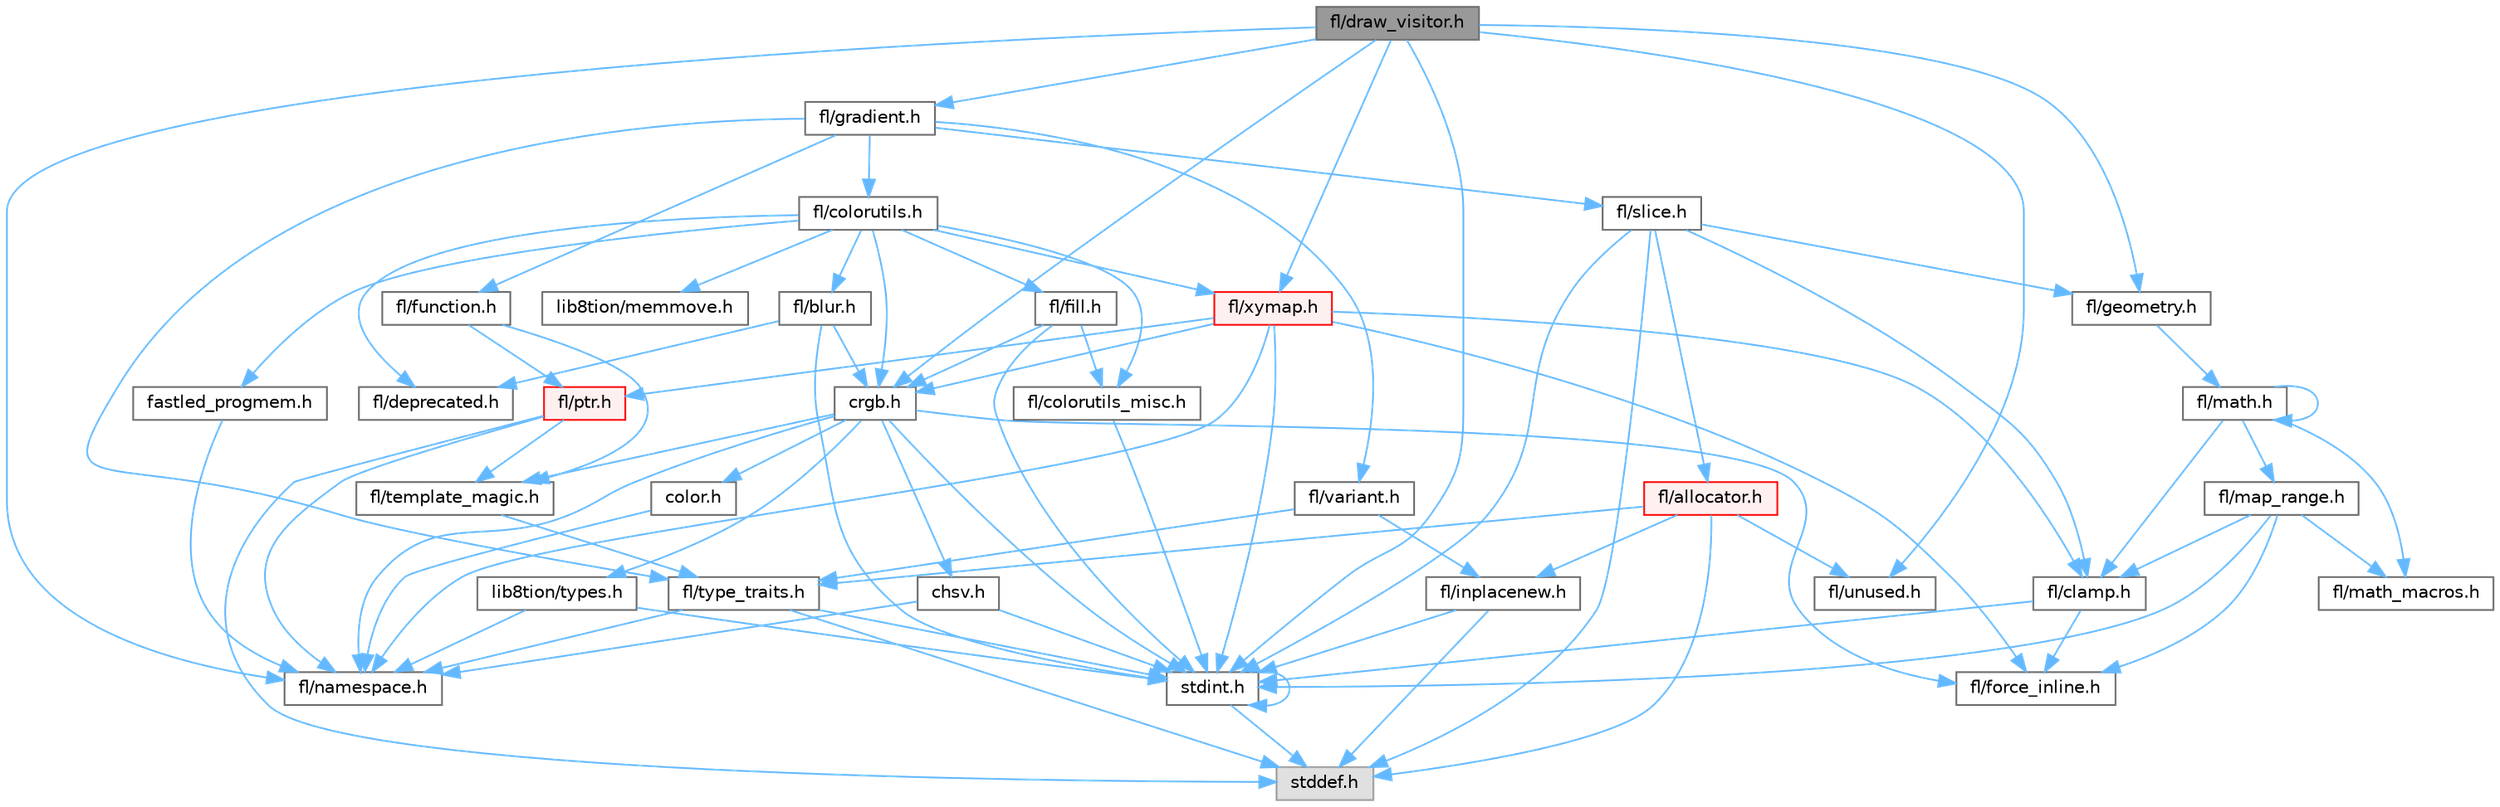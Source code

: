 digraph "fl/draw_visitor.h"
{
 // INTERACTIVE_SVG=YES
 // LATEX_PDF_SIZE
  bgcolor="transparent";
  edge [fontname=Helvetica,fontsize=10,labelfontname=Helvetica,labelfontsize=10];
  node [fontname=Helvetica,fontsize=10,shape=box,height=0.2,width=0.4];
  Node1 [id="Node000001",label="fl/draw_visitor.h",height=0.2,width=0.4,color="gray40", fillcolor="grey60", style="filled", fontcolor="black",tooltip=" "];
  Node1 -> Node2 [id="edge1_Node000001_Node000002",color="steelblue1",style="solid",tooltip=" "];
  Node2 [id="Node000002",label="stdint.h",height=0.2,width=0.4,color="grey40", fillcolor="white", style="filled",URL="$df/dd8/stdint_8h.html",tooltip=" "];
  Node2 -> Node3 [id="edge2_Node000002_Node000003",color="steelblue1",style="solid",tooltip=" "];
  Node3 [id="Node000003",label="stddef.h",height=0.2,width=0.4,color="grey60", fillcolor="#E0E0E0", style="filled",tooltip=" "];
  Node2 -> Node2 [id="edge3_Node000002_Node000002",color="steelblue1",style="solid",tooltip=" "];
  Node1 -> Node4 [id="edge4_Node000001_Node000004",color="steelblue1",style="solid",tooltip=" "];
  Node4 [id="Node000004",label="crgb.h",height=0.2,width=0.4,color="grey40", fillcolor="white", style="filled",URL="$db/dd1/crgb_8h.html",tooltip="Defines the red, green, and blue (RGB) pixel struct."];
  Node4 -> Node2 [id="edge5_Node000004_Node000002",color="steelblue1",style="solid",tooltip=" "];
  Node4 -> Node5 [id="edge6_Node000004_Node000005",color="steelblue1",style="solid",tooltip=" "];
  Node5 [id="Node000005",label="chsv.h",height=0.2,width=0.4,color="grey40", fillcolor="white", style="filled",URL="$d8/dd0/chsv_8h.html",tooltip="Defines the hue, saturation, and value (HSV) pixel struct."];
  Node5 -> Node2 [id="edge7_Node000005_Node000002",color="steelblue1",style="solid",tooltip=" "];
  Node5 -> Node6 [id="edge8_Node000005_Node000006",color="steelblue1",style="solid",tooltip=" "];
  Node6 [id="Node000006",label="fl/namespace.h",height=0.2,width=0.4,color="grey40", fillcolor="white", style="filled",URL="$df/d2a/namespace_8h.html",tooltip="Implements the FastLED namespace macros."];
  Node4 -> Node6 [id="edge9_Node000004_Node000006",color="steelblue1",style="solid",tooltip=" "];
  Node4 -> Node7 [id="edge10_Node000004_Node000007",color="steelblue1",style="solid",tooltip=" "];
  Node7 [id="Node000007",label="color.h",height=0.2,width=0.4,color="grey40", fillcolor="white", style="filled",URL="$d2/d6b/src_2color_8h.html",tooltip="Contains definitions for color correction and temperature."];
  Node7 -> Node6 [id="edge11_Node000007_Node000006",color="steelblue1",style="solid",tooltip=" "];
  Node4 -> Node8 [id="edge12_Node000004_Node000008",color="steelblue1",style="solid",tooltip=" "];
  Node8 [id="Node000008",label="lib8tion/types.h",height=0.2,width=0.4,color="grey40", fillcolor="white", style="filled",URL="$d9/ddf/lib8tion_2types_8h.html",tooltip="Defines fractional types used for lib8tion functions."];
  Node8 -> Node2 [id="edge13_Node000008_Node000002",color="steelblue1",style="solid",tooltip=" "];
  Node8 -> Node6 [id="edge14_Node000008_Node000006",color="steelblue1",style="solid",tooltip=" "];
  Node4 -> Node9 [id="edge15_Node000004_Node000009",color="steelblue1",style="solid",tooltip=" "];
  Node9 [id="Node000009",label="fl/force_inline.h",height=0.2,width=0.4,color="grey40", fillcolor="white", style="filled",URL="$d4/d64/force__inline_8h.html",tooltip=" "];
  Node4 -> Node10 [id="edge16_Node000004_Node000010",color="steelblue1",style="solid",tooltip=" "];
  Node10 [id="Node000010",label="fl/template_magic.h",height=0.2,width=0.4,color="grey40", fillcolor="white", style="filled",URL="$d8/d0c/template__magic_8h.html",tooltip=" "];
  Node10 -> Node11 [id="edge17_Node000010_Node000011",color="steelblue1",style="solid",tooltip=" "];
  Node11 [id="Node000011",label="fl/type_traits.h",height=0.2,width=0.4,color="grey40", fillcolor="white", style="filled",URL="$df/d63/type__traits_8h.html",tooltip=" "];
  Node11 -> Node3 [id="edge18_Node000011_Node000003",color="steelblue1",style="solid",tooltip=" "];
  Node11 -> Node2 [id="edge19_Node000011_Node000002",color="steelblue1",style="solid",tooltip=" "];
  Node11 -> Node6 [id="edge20_Node000011_Node000006",color="steelblue1",style="solid",tooltip=" "];
  Node1 -> Node12 [id="edge21_Node000001_Node000012",color="steelblue1",style="solid",tooltip=" "];
  Node12 [id="Node000012",label="fl/geometry.h",height=0.2,width=0.4,color="grey40", fillcolor="white", style="filled",URL="$d4/d67/geometry_8h.html",tooltip=" "];
  Node12 -> Node13 [id="edge22_Node000012_Node000013",color="steelblue1",style="solid",tooltip=" "];
  Node13 [id="Node000013",label="fl/math.h",height=0.2,width=0.4,color="grey40", fillcolor="white", style="filled",URL="$df/db1/math_8h.html",tooltip=" "];
  Node13 -> Node14 [id="edge23_Node000013_Node000014",color="steelblue1",style="solid",tooltip=" "];
  Node14 [id="Node000014",label="fl/clamp.h",height=0.2,width=0.4,color="grey40", fillcolor="white", style="filled",URL="$d6/dd3/clamp_8h.html",tooltip=" "];
  Node14 -> Node2 [id="edge24_Node000014_Node000002",color="steelblue1",style="solid",tooltip=" "];
  Node14 -> Node9 [id="edge25_Node000014_Node000009",color="steelblue1",style="solid",tooltip=" "];
  Node13 -> Node15 [id="edge26_Node000013_Node000015",color="steelblue1",style="solid",tooltip=" "];
  Node15 [id="Node000015",label="fl/map_range.h",height=0.2,width=0.4,color="grey40", fillcolor="white", style="filled",URL="$d1/d47/map__range_8h.html",tooltip=" "];
  Node15 -> Node2 [id="edge27_Node000015_Node000002",color="steelblue1",style="solid",tooltip=" "];
  Node15 -> Node14 [id="edge28_Node000015_Node000014",color="steelblue1",style="solid",tooltip=" "];
  Node15 -> Node9 [id="edge29_Node000015_Node000009",color="steelblue1",style="solid",tooltip=" "];
  Node15 -> Node16 [id="edge30_Node000015_Node000016",color="steelblue1",style="solid",tooltip=" "];
  Node16 [id="Node000016",label="fl/math_macros.h",height=0.2,width=0.4,color="grey40", fillcolor="white", style="filled",URL="$d8/db8/math__macros_8h.html",tooltip=" "];
  Node13 -> Node16 [id="edge31_Node000013_Node000016",color="steelblue1",style="solid",tooltip=" "];
  Node13 -> Node13 [id="edge32_Node000013_Node000013",color="steelblue1",style="solid",tooltip=" "];
  Node1 -> Node17 [id="edge33_Node000001_Node000017",color="steelblue1",style="solid",tooltip=" "];
  Node17 [id="Node000017",label="fl/gradient.h",height=0.2,width=0.4,color="grey40", fillcolor="white", style="filled",URL="$db/dfe/gradient_8h.html",tooltip=" "];
  Node17 -> Node18 [id="edge34_Node000017_Node000018",color="steelblue1",style="solid",tooltip=" "];
  Node18 [id="Node000018",label="fl/colorutils.h",height=0.2,width=0.4,color="grey40", fillcolor="white", style="filled",URL="$d7/df9/fl_2colorutils_8h.html",tooltip="Utility functions for color fill, palettes, blending, and more."];
  Node18 -> Node4 [id="edge35_Node000018_Node000004",color="steelblue1",style="solid",tooltip=" "];
  Node18 -> Node19 [id="edge36_Node000018_Node000019",color="steelblue1",style="solid",tooltip=" "];
  Node19 [id="Node000019",label="fastled_progmem.h",height=0.2,width=0.4,color="grey40", fillcolor="white", style="filled",URL="$df/dab/fastled__progmem_8h.html",tooltip="Wrapper definitions to allow seamless use of PROGMEM in environments that have it."];
  Node19 -> Node6 [id="edge37_Node000019_Node000006",color="steelblue1",style="solid",tooltip=" "];
  Node18 -> Node20 [id="edge38_Node000018_Node000020",color="steelblue1",style="solid",tooltip=" "];
  Node20 [id="Node000020",label="fl/blur.h",height=0.2,width=0.4,color="grey40", fillcolor="white", style="filled",URL="$d4/df5/blur_8h.html",tooltip=" "];
  Node20 -> Node2 [id="edge39_Node000020_Node000002",color="steelblue1",style="solid",tooltip=" "];
  Node20 -> Node4 [id="edge40_Node000020_Node000004",color="steelblue1",style="solid",tooltip=" "];
  Node20 -> Node21 [id="edge41_Node000020_Node000021",color="steelblue1",style="solid",tooltip=" "];
  Node21 [id="Node000021",label="fl/deprecated.h",height=0.2,width=0.4,color="grey40", fillcolor="white", style="filled",URL="$d4/dce/deprecated_8h.html",tooltip=" "];
  Node18 -> Node22 [id="edge42_Node000018_Node000022",color="steelblue1",style="solid",tooltip=" "];
  Node22 [id="Node000022",label="fl/colorutils_misc.h",height=0.2,width=0.4,color="grey40", fillcolor="white", style="filled",URL="$dd/db2/colorutils__misc_8h.html",tooltip=" "];
  Node22 -> Node2 [id="edge43_Node000022_Node000002",color="steelblue1",style="solid",tooltip=" "];
  Node18 -> Node21 [id="edge44_Node000018_Node000021",color="steelblue1",style="solid",tooltip=" "];
  Node18 -> Node23 [id="edge45_Node000018_Node000023",color="steelblue1",style="solid",tooltip=" "];
  Node23 [id="Node000023",label="fl/fill.h",height=0.2,width=0.4,color="grey40", fillcolor="white", style="filled",URL="$d2/d78/fill_8h.html",tooltip=" "];
  Node23 -> Node4 [id="edge46_Node000023_Node000004",color="steelblue1",style="solid",tooltip=" "];
  Node23 -> Node22 [id="edge47_Node000023_Node000022",color="steelblue1",style="solid",tooltip=" "];
  Node23 -> Node2 [id="edge48_Node000023_Node000002",color="steelblue1",style="solid",tooltip=" "];
  Node18 -> Node24 [id="edge49_Node000018_Node000024",color="steelblue1",style="solid",tooltip=" "];
  Node24 [id="Node000024",label="fl/xymap.h",height=0.2,width=0.4,color="red", fillcolor="#FFF0F0", style="filled",URL="$da/d61/xymap_8h.html",tooltip=" "];
  Node24 -> Node2 [id="edge50_Node000024_Node000002",color="steelblue1",style="solid",tooltip=" "];
  Node24 -> Node4 [id="edge51_Node000024_Node000004",color="steelblue1",style="solid",tooltip=" "];
  Node24 -> Node14 [id="edge52_Node000024_Node000014",color="steelblue1",style="solid",tooltip=" "];
  Node24 -> Node9 [id="edge53_Node000024_Node000009",color="steelblue1",style="solid",tooltip=" "];
  Node24 -> Node6 [id="edge54_Node000024_Node000006",color="steelblue1",style="solid",tooltip=" "];
  Node24 -> Node27 [id="edge55_Node000024_Node000027",color="steelblue1",style="solid",tooltip=" "];
  Node27 [id="Node000027",label="fl/ptr.h",height=0.2,width=0.4,color="red", fillcolor="#FFF0F0", style="filled",URL="$dd/d98/ptr_8h.html",tooltip=" "];
  Node27 -> Node3 [id="edge56_Node000027_Node000003",color="steelblue1",style="solid",tooltip=" "];
  Node27 -> Node6 [id="edge57_Node000027_Node000006",color="steelblue1",style="solid",tooltip=" "];
  Node27 -> Node10 [id="edge58_Node000027_Node000010",color="steelblue1",style="solid",tooltip=" "];
  Node18 -> Node38 [id="edge59_Node000018_Node000038",color="steelblue1",style="solid",tooltip=" "];
  Node38 [id="Node000038",label="lib8tion/memmove.h",height=0.2,width=0.4,color="grey40", fillcolor="white", style="filled",URL="$d9/d72/memmove_8h.html",tooltip=" "];
  Node17 -> Node39 [id="edge60_Node000017_Node000039",color="steelblue1",style="solid",tooltip=" "];
  Node39 [id="Node000039",label="fl/function.h",height=0.2,width=0.4,color="grey40", fillcolor="white", style="filled",URL="$dd/d67/function_8h.html",tooltip=" "];
  Node39 -> Node27 [id="edge61_Node000039_Node000027",color="steelblue1",style="solid",tooltip=" "];
  Node39 -> Node10 [id="edge62_Node000039_Node000010",color="steelblue1",style="solid",tooltip=" "];
  Node17 -> Node40 [id="edge63_Node000017_Node000040",color="steelblue1",style="solid",tooltip=" "];
  Node40 [id="Node000040",label="fl/slice.h",height=0.2,width=0.4,color="grey40", fillcolor="white", style="filled",URL="$d0/d48/slice_8h.html",tooltip=" "];
  Node40 -> Node3 [id="edge64_Node000040_Node000003",color="steelblue1",style="solid",tooltip=" "];
  Node40 -> Node2 [id="edge65_Node000040_Node000002",color="steelblue1",style="solid",tooltip=" "];
  Node40 -> Node14 [id="edge66_Node000040_Node000014",color="steelblue1",style="solid",tooltip=" "];
  Node40 -> Node12 [id="edge67_Node000040_Node000012",color="steelblue1",style="solid",tooltip=" "];
  Node40 -> Node29 [id="edge68_Node000040_Node000029",color="steelblue1",style="solid",tooltip=" "];
  Node29 [id="Node000029",label="fl/allocator.h",height=0.2,width=0.4,color="red", fillcolor="#FFF0F0", style="filled",URL="$da/da9/allocator_8h.html",tooltip=" "];
  Node29 -> Node3 [id="edge69_Node000029_Node000003",color="steelblue1",style="solid",tooltip=" "];
  Node29 -> Node31 [id="edge70_Node000029_Node000031",color="steelblue1",style="solid",tooltip=" "];
  Node31 [id="Node000031",label="fl/inplacenew.h",height=0.2,width=0.4,color="grey40", fillcolor="white", style="filled",URL="$db/d36/inplacenew_8h.html",tooltip=" "];
  Node31 -> Node3 [id="edge71_Node000031_Node000003",color="steelblue1",style="solid",tooltip=" "];
  Node31 -> Node2 [id="edge72_Node000031_Node000002",color="steelblue1",style="solid",tooltip=" "];
  Node29 -> Node11 [id="edge73_Node000029_Node000011",color="steelblue1",style="solid",tooltip=" "];
  Node29 -> Node32 [id="edge74_Node000029_Node000032",color="steelblue1",style="solid",tooltip=" "];
  Node32 [id="Node000032",label="fl/unused.h",height=0.2,width=0.4,color="grey40", fillcolor="white", style="filled",URL="$d8/d4b/unused_8h.html",tooltip=" "];
  Node17 -> Node11 [id="edge75_Node000017_Node000011",color="steelblue1",style="solid",tooltip=" "];
  Node17 -> Node41 [id="edge76_Node000017_Node000041",color="steelblue1",style="solid",tooltip=" "];
  Node41 [id="Node000041",label="fl/variant.h",height=0.2,width=0.4,color="grey40", fillcolor="white", style="filled",URL="$d6/d10/variant_8h.html",tooltip=" "];
  Node41 -> Node31 [id="edge77_Node000041_Node000031",color="steelblue1",style="solid",tooltip=" "];
  Node41 -> Node11 [id="edge78_Node000041_Node000011",color="steelblue1",style="solid",tooltip=" "];
  Node1 -> Node6 [id="edge79_Node000001_Node000006",color="steelblue1",style="solid",tooltip=" "];
  Node1 -> Node32 [id="edge80_Node000001_Node000032",color="steelblue1",style="solid",tooltip=" "];
  Node1 -> Node24 [id="edge81_Node000001_Node000024",color="steelblue1",style="solid",tooltip=" "];
}
